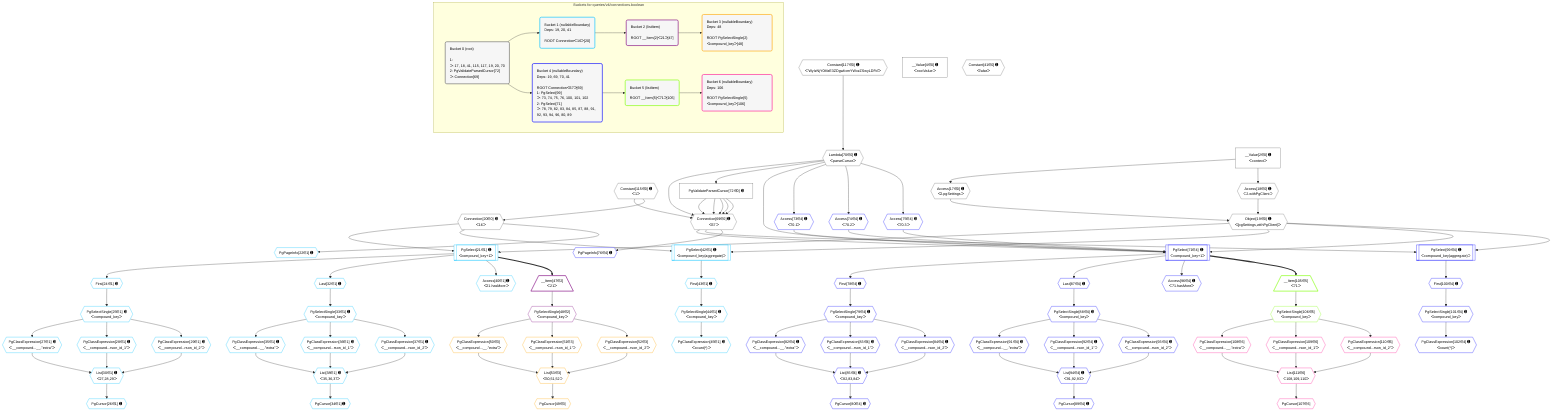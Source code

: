 %%{init: {'themeVariables': { 'fontSize': '12px'}}}%%
graph TD
    classDef path fill:#eee,stroke:#000,color:#000
    classDef plan fill:#fff,stroke-width:1px,color:#000
    classDef itemplan fill:#fff,stroke-width:2px,color:#000
    classDef unbatchedplan fill:#dff,stroke-width:1px,color:#000
    classDef sideeffectplan fill:#fcc,stroke-width:2px,color:#000
    classDef bucket fill:#f6f6f6,color:#000,stroke-width:2px,text-align:left


    %% plan dependencies
    Connection69{{"Connection[69∈0] ➊<br />ᐸ67ᐳ"}}:::plan
    Constant115{{"Constant[115∈0] ➊<br />ᐸ1ᐳ"}}:::plan
    Lambda70{{"Lambda[70∈0] ➊<br />ᐸparseCursorᐳ"}}:::plan
    PgValidateParsedCursor72["PgValidateParsedCursor[72∈0] ➊"]:::plan
    Constant115 & Lambda70 & PgValidateParsedCursor72 & PgValidateParsedCursor72 & PgValidateParsedCursor72 & PgValidateParsedCursor72 & PgValidateParsedCursor72 --> Connection69
    Object19{{"Object[19∈0] ➊<br />ᐸ{pgSettings,withPgClient}ᐳ"}}:::plan
    Access17{{"Access[17∈0] ➊<br />ᐸ2.pgSettingsᐳ"}}:::plan
    Access18{{"Access[18∈0] ➊<br />ᐸ2.withPgClientᐳ"}}:::plan
    Access17 & Access18 --> Object19
    __Value2["__Value[2∈0] ➊<br />ᐸcontextᐳ"]:::plan
    __Value2 --> Access17
    __Value2 --> Access18
    Connection20{{"Connection[20∈0] ➊<br />ᐸ16ᐳ"}}:::plan
    Constant115 --> Connection20
    Constant117{{"Constant[117∈0] ➊<br />ᐸ'WyIzNjY0MzE3ZDgwIixmYWxzZSwyLDFd'ᐳ"}}:::plan
    Constant117 --> Lambda70
    Lambda70 --> PgValidateParsedCursor72
    __Value4["__Value[4∈0] ➊<br />ᐸrootValueᐳ"]:::plan
    Constant41{{"Constant[41∈0] ➊<br />ᐸfalseᐳ"}}:::plan
    List30{{"List[30∈1] ➊<br />ᐸ27,28,29ᐳ"}}:::plan
    PgClassExpression27{{"PgClassExpression[27∈1] ➊<br />ᐸ__compound...__.”extra”ᐳ"}}:::plan
    PgClassExpression28{{"PgClassExpression[28∈1] ➊<br />ᐸ__compound...rson_id_1”ᐳ"}}:::plan
    PgClassExpression29{{"PgClassExpression[29∈1] ➊<br />ᐸ__compound...rson_id_2”ᐳ"}}:::plan
    PgClassExpression27 & PgClassExpression28 & PgClassExpression29 --> List30
    List38{{"List[38∈1] ➊<br />ᐸ35,36,37ᐳ"}}:::plan
    PgClassExpression35{{"PgClassExpression[35∈1] ➊<br />ᐸ__compound...__.”extra”ᐳ"}}:::plan
    PgClassExpression36{{"PgClassExpression[36∈1] ➊<br />ᐸ__compound...rson_id_1”ᐳ"}}:::plan
    PgClassExpression37{{"PgClassExpression[37∈1] ➊<br />ᐸ__compound...rson_id_2”ᐳ"}}:::plan
    PgClassExpression35 & PgClassExpression36 & PgClassExpression37 --> List38
    PgSelect21[["PgSelect[21∈1] ➊<br />ᐸcompound_key+1ᐳ"]]:::plan
    Object19 & Connection20 --> PgSelect21
    PgSelect42[["PgSelect[42∈1] ➊<br />ᐸcompound_key(aggregate)ᐳ"]]:::plan
    Object19 & Connection20 --> PgSelect42
    PgPageInfo22{{"PgPageInfo[22∈1] ➊"}}:::plan
    Connection20 --> PgPageInfo22
    First24{{"First[24∈1] ➊"}}:::plan
    PgSelect21 --> First24
    PgSelectSingle25{{"PgSelectSingle[25∈1] ➊<br />ᐸcompound_keyᐳ"}}:::plan
    First24 --> PgSelectSingle25
    PgCursor26{{"PgCursor[26∈1] ➊"}}:::plan
    List30 --> PgCursor26
    PgSelectSingle25 --> PgClassExpression27
    PgSelectSingle25 --> PgClassExpression28
    PgSelectSingle25 --> PgClassExpression29
    Last32{{"Last[32∈1] ➊"}}:::plan
    PgSelect21 --> Last32
    PgSelectSingle33{{"PgSelectSingle[33∈1] ➊<br />ᐸcompound_keyᐳ"}}:::plan
    Last32 --> PgSelectSingle33
    PgCursor34{{"PgCursor[34∈1] ➊"}}:::plan
    List38 --> PgCursor34
    PgSelectSingle33 --> PgClassExpression35
    PgSelectSingle33 --> PgClassExpression36
    PgSelectSingle33 --> PgClassExpression37
    Access40{{"Access[40∈1] ➊<br />ᐸ21.hasMoreᐳ"}}:::plan
    PgSelect21 --> Access40
    First43{{"First[43∈1] ➊"}}:::plan
    PgSelect42 --> First43
    PgSelectSingle44{{"PgSelectSingle[44∈1] ➊<br />ᐸcompound_keyᐳ"}}:::plan
    First43 --> PgSelectSingle44
    PgClassExpression45{{"PgClassExpression[45∈1] ➊<br />ᐸcount(*)ᐳ"}}:::plan
    PgSelectSingle44 --> PgClassExpression45
    __Item47[/"__Item[47∈2]<br />ᐸ21ᐳ"\]:::itemplan
    PgSelect21 ==> __Item47
    PgSelectSingle48{{"PgSelectSingle[48∈2]<br />ᐸcompound_keyᐳ"}}:::plan
    __Item47 --> PgSelectSingle48
    List53{{"List[53∈3]<br />ᐸ50,51,52ᐳ"}}:::plan
    PgClassExpression50{{"PgClassExpression[50∈3]<br />ᐸ__compound...__.”extra”ᐳ"}}:::plan
    PgClassExpression51{{"PgClassExpression[51∈3]<br />ᐸ__compound...rson_id_1”ᐳ"}}:::plan
    PgClassExpression52{{"PgClassExpression[52∈3]<br />ᐸ__compound...rson_id_2”ᐳ"}}:::plan
    PgClassExpression50 & PgClassExpression51 & PgClassExpression52 --> List53
    PgCursor49{{"PgCursor[49∈3]"}}:::plan
    List53 --> PgCursor49
    PgSelectSingle48 --> PgClassExpression50
    PgSelectSingle48 --> PgClassExpression51
    PgSelectSingle48 --> PgClassExpression52
    PgSelect71[["PgSelect[71∈4] ➊<br />ᐸcompound_key+1ᐳ"]]:::plan
    Access73{{"Access[73∈4] ➊<br />ᐸ70.1ᐳ"}}:::plan
    Access74{{"Access[74∈4] ➊<br />ᐸ70.2ᐳ"}}:::plan
    Access75{{"Access[75∈4] ➊<br />ᐸ70.3ᐳ"}}:::plan
    Object19 & Connection69 & Lambda70 & Access73 & Access74 & Access75 --> PgSelect71
    List85{{"List[85∈4] ➊<br />ᐸ82,83,84ᐳ"}}:::plan
    PgClassExpression82{{"PgClassExpression[82∈4] ➊<br />ᐸ__compound...__.”extra”ᐳ"}}:::plan
    PgClassExpression83{{"PgClassExpression[83∈4] ➊<br />ᐸ__compound...rson_id_1”ᐳ"}}:::plan
    PgClassExpression84{{"PgClassExpression[84∈4] ➊<br />ᐸ__compound...rson_id_2”ᐳ"}}:::plan
    PgClassExpression82 & PgClassExpression83 & PgClassExpression84 --> List85
    List94{{"List[94∈4] ➊<br />ᐸ91,92,93ᐳ"}}:::plan
    PgClassExpression91{{"PgClassExpression[91∈4] ➊<br />ᐸ__compound...__.”extra”ᐳ"}}:::plan
    PgClassExpression92{{"PgClassExpression[92∈4] ➊<br />ᐸ__compound...rson_id_1”ᐳ"}}:::plan
    PgClassExpression93{{"PgClassExpression[93∈4] ➊<br />ᐸ__compound...rson_id_2”ᐳ"}}:::plan
    PgClassExpression91 & PgClassExpression92 & PgClassExpression93 --> List94
    PgSelect99[["PgSelect[99∈4] ➊<br />ᐸcompound_key(aggregate)ᐳ"]]:::plan
    Object19 & Connection69 --> PgSelect99
    Lambda70 --> Access73
    Lambda70 --> Access74
    Lambda70 --> Access75
    PgPageInfo76{{"PgPageInfo[76∈4] ➊"}}:::plan
    Connection69 --> PgPageInfo76
    First78{{"First[78∈4] ➊"}}:::plan
    PgSelect71 --> First78
    PgSelectSingle79{{"PgSelectSingle[79∈4] ➊<br />ᐸcompound_keyᐳ"}}:::plan
    First78 --> PgSelectSingle79
    PgCursor80{{"PgCursor[80∈4] ➊"}}:::plan
    List85 --> PgCursor80
    PgSelectSingle79 --> PgClassExpression82
    PgSelectSingle79 --> PgClassExpression83
    PgSelectSingle79 --> PgClassExpression84
    Last87{{"Last[87∈4] ➊"}}:::plan
    PgSelect71 --> Last87
    PgSelectSingle88{{"PgSelectSingle[88∈4] ➊<br />ᐸcompound_keyᐳ"}}:::plan
    Last87 --> PgSelectSingle88
    PgCursor89{{"PgCursor[89∈4] ➊"}}:::plan
    List94 --> PgCursor89
    PgSelectSingle88 --> PgClassExpression91
    PgSelectSingle88 --> PgClassExpression92
    PgSelectSingle88 --> PgClassExpression93
    Access96{{"Access[96∈4] ➊<br />ᐸ71.hasMoreᐳ"}}:::plan
    PgSelect71 --> Access96
    First100{{"First[100∈4] ➊"}}:::plan
    PgSelect99 --> First100
    PgSelectSingle101{{"PgSelectSingle[101∈4] ➊<br />ᐸcompound_keyᐳ"}}:::plan
    First100 --> PgSelectSingle101
    PgClassExpression102{{"PgClassExpression[102∈4] ➊<br />ᐸcount(*)ᐳ"}}:::plan
    PgSelectSingle101 --> PgClassExpression102
    __Item105[/"__Item[105∈5]<br />ᐸ71ᐳ"\]:::itemplan
    PgSelect71 ==> __Item105
    PgSelectSingle106{{"PgSelectSingle[106∈5]<br />ᐸcompound_keyᐳ"}}:::plan
    __Item105 --> PgSelectSingle106
    List111{{"List[111∈6]<br />ᐸ108,109,110ᐳ"}}:::plan
    PgClassExpression108{{"PgClassExpression[108∈6]<br />ᐸ__compound...__.”extra”ᐳ"}}:::plan
    PgClassExpression109{{"PgClassExpression[109∈6]<br />ᐸ__compound...rson_id_1”ᐳ"}}:::plan
    PgClassExpression110{{"PgClassExpression[110∈6]<br />ᐸ__compound...rson_id_2”ᐳ"}}:::plan
    PgClassExpression108 & PgClassExpression109 & PgClassExpression110 --> List111
    PgCursor107{{"PgCursor[107∈6]"}}:::plan
    List111 --> PgCursor107
    PgSelectSingle106 --> PgClassExpression108
    PgSelectSingle106 --> PgClassExpression109
    PgSelectSingle106 --> PgClassExpression110

    %% define steps

    subgraph "Buckets for queries/v4/connections.boolean"
    Bucket0("Bucket 0 (root)<br /><br />1: <br />ᐳ: 17, 18, 41, 115, 117, 19, 20, 70<br />2: PgValidateParsedCursor[72]<br />ᐳ: Connection[69]"):::bucket
    classDef bucket0 stroke:#696969
    class Bucket0,__Value2,__Value4,Access17,Access18,Object19,Connection20,Constant41,Connection69,Lambda70,PgValidateParsedCursor72,Constant115,Constant117 bucket0
    Bucket1("Bucket 1 (nullableBoundary)<br />Deps: 19, 20, 41<br /><br />ROOT Connectionᐸ16ᐳ[20]"):::bucket
    classDef bucket1 stroke:#00bfff
    class Bucket1,PgSelect21,PgPageInfo22,First24,PgSelectSingle25,PgCursor26,PgClassExpression27,PgClassExpression28,PgClassExpression29,List30,Last32,PgSelectSingle33,PgCursor34,PgClassExpression35,PgClassExpression36,PgClassExpression37,List38,Access40,PgSelect42,First43,PgSelectSingle44,PgClassExpression45 bucket1
    Bucket2("Bucket 2 (listItem)<br /><br />ROOT __Item{2}ᐸ21ᐳ[47]"):::bucket
    classDef bucket2 stroke:#7f007f
    class Bucket2,__Item47,PgSelectSingle48 bucket2
    Bucket3("Bucket 3 (nullableBoundary)<br />Deps: 48<br /><br />ROOT PgSelectSingle{2}ᐸcompound_keyᐳ[48]"):::bucket
    classDef bucket3 stroke:#ffa500
    class Bucket3,PgCursor49,PgClassExpression50,PgClassExpression51,PgClassExpression52,List53 bucket3
    Bucket4("Bucket 4 (nullableBoundary)<br />Deps: 19, 69, 70, 41<br /><br />ROOT Connectionᐸ67ᐳ[69]<br />1: PgSelect[99]<br />ᐳ: 73, 74, 75, 76, 100, 101, 102<br />2: PgSelect[71]<br />ᐳ: 78, 79, 82, 83, 84, 85, 87, 88, 91, 92, 93, 94, 96, 80, 89"):::bucket
    classDef bucket4 stroke:#0000ff
    class Bucket4,PgSelect71,Access73,Access74,Access75,PgPageInfo76,First78,PgSelectSingle79,PgCursor80,PgClassExpression82,PgClassExpression83,PgClassExpression84,List85,Last87,PgSelectSingle88,PgCursor89,PgClassExpression91,PgClassExpression92,PgClassExpression93,List94,Access96,PgSelect99,First100,PgSelectSingle101,PgClassExpression102 bucket4
    Bucket5("Bucket 5 (listItem)<br /><br />ROOT __Item{5}ᐸ71ᐳ[105]"):::bucket
    classDef bucket5 stroke:#7fff00
    class Bucket5,__Item105,PgSelectSingle106 bucket5
    Bucket6("Bucket 6 (nullableBoundary)<br />Deps: 106<br /><br />ROOT PgSelectSingle{5}ᐸcompound_keyᐳ[106]"):::bucket
    classDef bucket6 stroke:#ff1493
    class Bucket6,PgCursor107,PgClassExpression108,PgClassExpression109,PgClassExpression110,List111 bucket6
    Bucket0 --> Bucket1 & Bucket4
    Bucket1 --> Bucket2
    Bucket2 --> Bucket3
    Bucket4 --> Bucket5
    Bucket5 --> Bucket6
    end